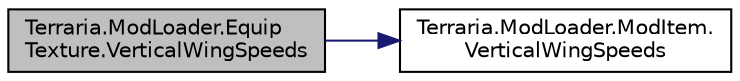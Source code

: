 digraph "Terraria.ModLoader.EquipTexture.VerticalWingSpeeds"
{
 // LATEX_PDF_SIZE
  edge [fontname="Helvetica",fontsize="10",labelfontname="Helvetica",labelfontsize="10"];
  node [fontname="Helvetica",fontsize="10",shape=record];
  rankdir="LR";
  Node1 [label="Terraria.ModLoader.Equip\lTexture.VerticalWingSpeeds",height=0.2,width=0.4,color="black", fillcolor="grey75", style="filled", fontcolor="black",tooltip="Allows you to modify vertical wing speeds."];
  Node1 -> Node2 [color="midnightblue",fontsize="10",style="solid",fontname="Helvetica"];
  Node2 [label="Terraria.ModLoader.ModItem.\lVerticalWingSpeeds",height=0.2,width=0.4,color="black", fillcolor="white", style="filled",URL="$class_terraria_1_1_mod_loader_1_1_mod_item.html#a2aabeb881b1ae8564091ac382afefaca",tooltip="Allows you to modify the speeds at which you rise and fall when these wings are equipped."];
}
